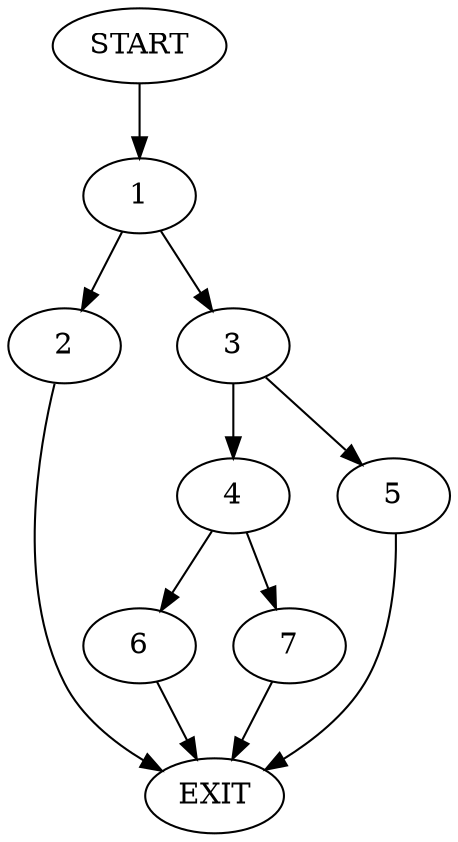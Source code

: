 digraph {
0 [label="START"]
8 [label="EXIT"]
0 -> 1
1 -> 2
1 -> 3
2 -> 8
3 -> 4
3 -> 5
5 -> 8
4 -> 6
4 -> 7
7 -> 8
6 -> 8
}
